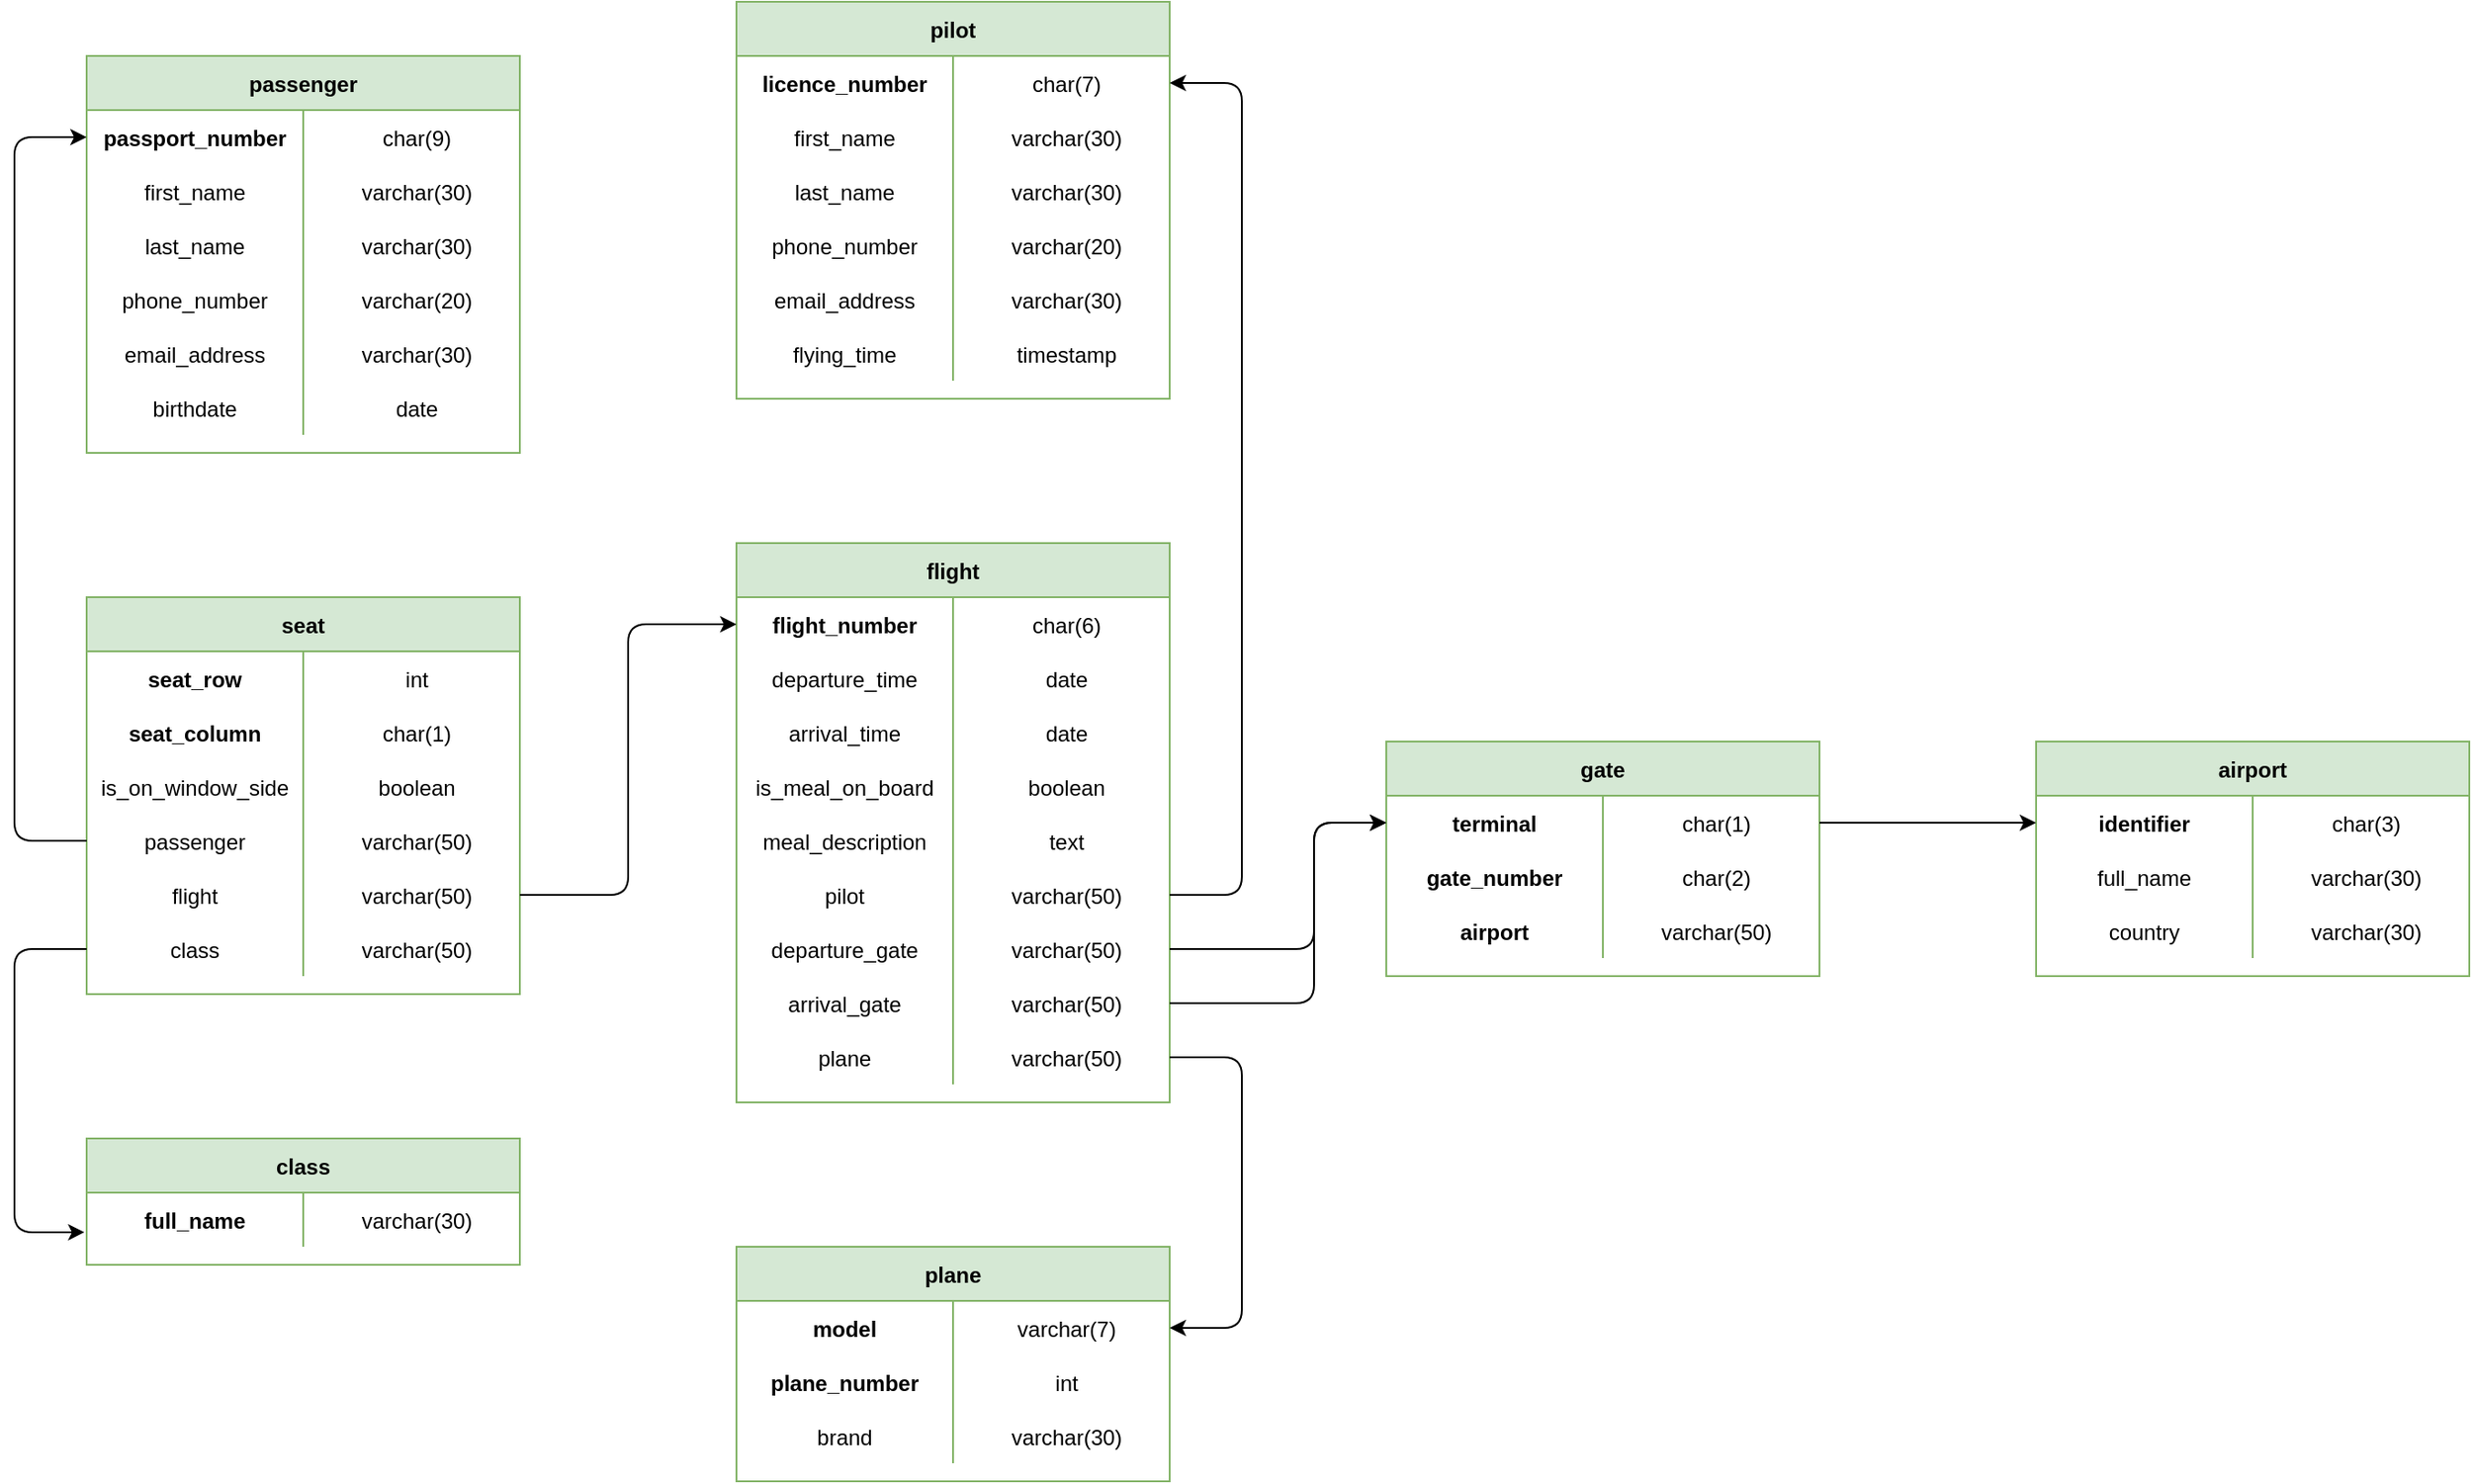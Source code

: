 <mxfile version="14.5.1" type="device"><diagram id="QAXBYkKedj2lpTIy9kNh" name="Page-1"><mxGraphModel dx="1826" dy="1305" grid="1" gridSize="10" guides="1" tooltips="1" connect="1" arrows="1" fold="1" page="0" pageScale="1" pageWidth="827" pageHeight="1169" math="0" shadow="0"><root><mxCell id="0"/><mxCell id="1" parent="0"/><mxCell id="Ek4FXAFWOjy2_xV1igV_-2" value="flight" style="shape=table;startSize=30;container=1;collapsible=1;childLayout=tableLayout;fixedRows=1;rowLines=0;fontStyle=1;align=center;resizeLast=1;fillColor=#d5e8d4;strokeColor=#82b366;" parent="1" vertex="1"><mxGeometry x="200" y="130" width="240" height="310" as="geometry"/></mxCell><mxCell id="Ek4FXAFWOjy2_xV1igV_-3" value="" style="shape=partialRectangle;collapsible=0;dropTarget=0;pointerEvents=0;fillColor=none;top=0;left=0;bottom=0;right=0;points=[[0,0.5],[1,0.5]];portConstraint=eastwest;align=center;" parent="Ek4FXAFWOjy2_xV1igV_-2" vertex="1"><mxGeometry y="30" width="240" height="30" as="geometry"/></mxCell><mxCell id="Ek4FXAFWOjy2_xV1igV_-4" value="flight_number" style="shape=partialRectangle;connectable=0;fillColor=none;top=0;left=0;bottom=0;right=0;fontStyle=1;overflow=hidden;align=center;" parent="Ek4FXAFWOjy2_xV1igV_-3" vertex="1"><mxGeometry width="120" height="30" as="geometry"/></mxCell><mxCell id="Ek4FXAFWOjy2_xV1igV_-5" value="char(6)" style="shape=partialRectangle;connectable=0;fillColor=none;top=0;left=0;bottom=0;right=0;align=center;spacingLeft=6;fontStyle=0;overflow=hidden;" parent="Ek4FXAFWOjy2_xV1igV_-3" vertex="1"><mxGeometry x="120" width="120" height="30" as="geometry"/></mxCell><mxCell id="Ek4FXAFWOjy2_xV1igV_-31" value="" style="shape=partialRectangle;collapsible=0;dropTarget=0;pointerEvents=0;fillColor=none;top=0;left=0;bottom=0;right=0;points=[[0,0.5],[1,0.5]];portConstraint=eastwest;align=center;" parent="Ek4FXAFWOjy2_xV1igV_-2" vertex="1"><mxGeometry y="60" width="240" height="30" as="geometry"/></mxCell><mxCell id="Ek4FXAFWOjy2_xV1igV_-32" value="departure_time" style="shape=partialRectangle;connectable=0;fillColor=none;top=0;left=0;bottom=0;right=0;fontStyle=0;overflow=hidden;align=center;" parent="Ek4FXAFWOjy2_xV1igV_-31" vertex="1"><mxGeometry width="120" height="30" as="geometry"/></mxCell><mxCell id="Ek4FXAFWOjy2_xV1igV_-33" value="date" style="shape=partialRectangle;connectable=0;fillColor=none;top=0;left=0;bottom=0;right=0;align=center;spacingLeft=6;fontStyle=0;overflow=hidden;" parent="Ek4FXAFWOjy2_xV1igV_-31" vertex="1"><mxGeometry x="120" width="120" height="30" as="geometry"/></mxCell><mxCell id="Ek4FXAFWOjy2_xV1igV_-28" value="" style="shape=partialRectangle;collapsible=0;dropTarget=0;pointerEvents=0;fillColor=none;top=0;left=0;bottom=0;right=0;points=[[0,0.5],[1,0.5]];portConstraint=eastwest;align=center;" parent="Ek4FXAFWOjy2_xV1igV_-2" vertex="1"><mxGeometry y="90" width="240" height="30" as="geometry"/></mxCell><mxCell id="Ek4FXAFWOjy2_xV1igV_-29" value="arrival_time" style="shape=partialRectangle;connectable=0;fillColor=none;top=0;left=0;bottom=0;right=0;fontStyle=0;overflow=hidden;align=center;" parent="Ek4FXAFWOjy2_xV1igV_-28" vertex="1"><mxGeometry width="120" height="30" as="geometry"/></mxCell><mxCell id="Ek4FXAFWOjy2_xV1igV_-30" value="date" style="shape=partialRectangle;connectable=0;fillColor=none;top=0;left=0;bottom=0;right=0;align=center;spacingLeft=6;fontStyle=0;overflow=hidden;" parent="Ek4FXAFWOjy2_xV1igV_-28" vertex="1"><mxGeometry x="120" width="120" height="30" as="geometry"/></mxCell><mxCell id="Ek4FXAFWOjy2_xV1igV_-34" value="" style="shape=partialRectangle;collapsible=0;dropTarget=0;pointerEvents=0;fillColor=none;top=0;left=0;bottom=0;right=0;points=[[0,0.5],[1,0.5]];portConstraint=eastwest;align=center;" parent="Ek4FXAFWOjy2_xV1igV_-2" vertex="1"><mxGeometry y="120" width="240" height="30" as="geometry"/></mxCell><mxCell id="Ek4FXAFWOjy2_xV1igV_-35" value="is_meal_on_board" style="shape=partialRectangle;connectable=0;fillColor=none;top=0;left=0;bottom=0;right=0;fontStyle=0;overflow=hidden;align=center;" parent="Ek4FXAFWOjy2_xV1igV_-34" vertex="1"><mxGeometry width="120" height="30" as="geometry"/></mxCell><mxCell id="Ek4FXAFWOjy2_xV1igV_-36" value="boolean" style="shape=partialRectangle;connectable=0;fillColor=none;top=0;left=0;bottom=0;right=0;align=center;spacingLeft=6;fontStyle=0;overflow=hidden;" parent="Ek4FXAFWOjy2_xV1igV_-34" vertex="1"><mxGeometry x="120" width="120" height="30" as="geometry"/></mxCell><mxCell id="Ek4FXAFWOjy2_xV1igV_-37" value="" style="shape=partialRectangle;collapsible=0;dropTarget=0;pointerEvents=0;fillColor=none;top=0;left=0;bottom=0;right=0;points=[[0,0.5],[1,0.5]];portConstraint=eastwest;align=center;" parent="Ek4FXAFWOjy2_xV1igV_-2" vertex="1"><mxGeometry y="150" width="240" height="30" as="geometry"/></mxCell><mxCell id="Ek4FXAFWOjy2_xV1igV_-38" value="meal_description" style="shape=partialRectangle;connectable=0;fillColor=none;top=0;left=0;bottom=0;right=0;fontStyle=0;overflow=hidden;align=center;" parent="Ek4FXAFWOjy2_xV1igV_-37" vertex="1"><mxGeometry width="120" height="30" as="geometry"/></mxCell><mxCell id="Ek4FXAFWOjy2_xV1igV_-39" value="text" style="shape=partialRectangle;connectable=0;fillColor=none;top=0;left=0;bottom=0;right=0;align=center;spacingLeft=6;fontStyle=0;overflow=hidden;" parent="Ek4FXAFWOjy2_xV1igV_-37" vertex="1"><mxGeometry x="120" width="120" height="30" as="geometry"/></mxCell><mxCell id="cqCTCalPRMgBTxHticZA-10" style="shape=partialRectangle;collapsible=0;dropTarget=0;pointerEvents=0;fillColor=none;top=0;left=0;bottom=0;right=0;points=[[0,0.5],[1,0.5]];portConstraint=eastwest;align=center;" parent="Ek4FXAFWOjy2_xV1igV_-2" vertex="1"><mxGeometry y="180" width="240" height="30" as="geometry"/></mxCell><mxCell id="cqCTCalPRMgBTxHticZA-11" value="pilot" style="shape=partialRectangle;connectable=0;fillColor=none;top=0;left=0;bottom=0;right=0;fontStyle=0;overflow=hidden;align=center;" parent="cqCTCalPRMgBTxHticZA-10" vertex="1"><mxGeometry width="120" height="30" as="geometry"/></mxCell><mxCell id="cqCTCalPRMgBTxHticZA-12" value="varchar(50)" style="shape=partialRectangle;connectable=0;fillColor=none;top=0;left=0;bottom=0;right=0;align=center;spacingLeft=6;fontStyle=0;overflow=hidden;" parent="cqCTCalPRMgBTxHticZA-10" vertex="1"><mxGeometry x="120" width="120" height="30" as="geometry"/></mxCell><mxCell id="cqCTCalPRMgBTxHticZA-18" style="shape=partialRectangle;collapsible=0;dropTarget=0;pointerEvents=0;fillColor=none;top=0;left=0;bottom=0;right=0;points=[[0,0.5],[1,0.5]];portConstraint=eastwest;align=center;" parent="Ek4FXAFWOjy2_xV1igV_-2" vertex="1"><mxGeometry y="210" width="240" height="30" as="geometry"/></mxCell><mxCell id="cqCTCalPRMgBTxHticZA-19" value="departure_gate" style="shape=partialRectangle;connectable=0;fillColor=none;top=0;left=0;bottom=0;right=0;fontStyle=0;overflow=hidden;align=center;" parent="cqCTCalPRMgBTxHticZA-18" vertex="1"><mxGeometry width="120" height="30" as="geometry"/></mxCell><mxCell id="cqCTCalPRMgBTxHticZA-20" value="varchar(50)" style="shape=partialRectangle;connectable=0;fillColor=none;top=0;left=0;bottom=0;right=0;align=center;spacingLeft=6;fontStyle=0;overflow=hidden;" parent="cqCTCalPRMgBTxHticZA-18" vertex="1"><mxGeometry x="120" width="120" height="30" as="geometry"/></mxCell><mxCell id="cqCTCalPRMgBTxHticZA-21" style="shape=partialRectangle;collapsible=0;dropTarget=0;pointerEvents=0;fillColor=none;top=0;left=0;bottom=0;right=0;points=[[0,0.5],[1,0.5]];portConstraint=eastwest;align=center;" parent="Ek4FXAFWOjy2_xV1igV_-2" vertex="1"><mxGeometry y="240" width="240" height="30" as="geometry"/></mxCell><mxCell id="cqCTCalPRMgBTxHticZA-22" value="arrival_gate" style="shape=partialRectangle;connectable=0;fillColor=none;top=0;left=0;bottom=0;right=0;fontStyle=0;overflow=hidden;align=center;" parent="cqCTCalPRMgBTxHticZA-21" vertex="1"><mxGeometry width="120" height="30" as="geometry"/></mxCell><mxCell id="cqCTCalPRMgBTxHticZA-23" value="varchar(50)" style="shape=partialRectangle;connectable=0;fillColor=none;top=0;left=0;bottom=0;right=0;align=center;spacingLeft=6;fontStyle=0;overflow=hidden;" parent="cqCTCalPRMgBTxHticZA-21" vertex="1"><mxGeometry x="120" width="120" height="30" as="geometry"/></mxCell><mxCell id="cqCTCalPRMgBTxHticZA-13" style="shape=partialRectangle;collapsible=0;dropTarget=0;pointerEvents=0;fillColor=none;top=0;left=0;bottom=0;right=0;points=[[0,0.5],[1,0.5]];portConstraint=eastwest;align=center;" parent="Ek4FXAFWOjy2_xV1igV_-2" vertex="1"><mxGeometry y="270" width="240" height="30" as="geometry"/></mxCell><mxCell id="cqCTCalPRMgBTxHticZA-14" value="plane" style="shape=partialRectangle;connectable=0;fillColor=none;top=0;left=0;bottom=0;right=0;fontStyle=0;overflow=hidden;align=center;" parent="cqCTCalPRMgBTxHticZA-13" vertex="1"><mxGeometry width="120" height="30" as="geometry"/></mxCell><mxCell id="cqCTCalPRMgBTxHticZA-15" value="varchar(50)" style="shape=partialRectangle;connectable=0;fillColor=none;top=0;left=0;bottom=0;right=0;align=center;spacingLeft=6;fontStyle=0;overflow=hidden;" parent="cqCTCalPRMgBTxHticZA-13" vertex="1"><mxGeometry x="120" width="120" height="30" as="geometry"/></mxCell><mxCell id="Ek4FXAFWOjy2_xV1igV_-43" value="airport" style="shape=table;startSize=30;container=1;collapsible=1;childLayout=tableLayout;fixedRows=1;rowLines=0;fontStyle=1;align=center;resizeLast=1;fillColor=#d5e8d4;strokeColor=#82b366;" parent="1" vertex="1"><mxGeometry x="920" y="240" width="240" height="130" as="geometry"/></mxCell><mxCell id="Ek4FXAFWOjy2_xV1igV_-44" value="" style="shape=partialRectangle;collapsible=0;dropTarget=0;pointerEvents=0;fillColor=none;top=0;left=0;bottom=0;right=0;points=[[0,0.5],[1,0.5]];portConstraint=eastwest;align=center;" parent="Ek4FXAFWOjy2_xV1igV_-43" vertex="1"><mxGeometry y="30" width="240" height="30" as="geometry"/></mxCell><mxCell id="Ek4FXAFWOjy2_xV1igV_-45" value="identifier" style="shape=partialRectangle;connectable=0;fillColor=none;top=0;left=0;bottom=0;right=0;fontStyle=1;overflow=hidden;align=center;" parent="Ek4FXAFWOjy2_xV1igV_-44" vertex="1"><mxGeometry width="120" height="30" as="geometry"/></mxCell><mxCell id="Ek4FXAFWOjy2_xV1igV_-46" value="char(3)" style="shape=partialRectangle;connectable=0;fillColor=none;top=0;left=0;bottom=0;right=0;align=center;spacingLeft=6;fontStyle=0;overflow=hidden;" parent="Ek4FXAFWOjy2_xV1igV_-44" vertex="1"><mxGeometry x="120" width="120" height="30" as="geometry"/></mxCell><mxCell id="Ek4FXAFWOjy2_xV1igV_-47" value="" style="shape=partialRectangle;collapsible=0;dropTarget=0;pointerEvents=0;fillColor=none;top=0;left=0;bottom=0;right=0;points=[[0,0.5],[1,0.5]];portConstraint=eastwest;align=center;" parent="Ek4FXAFWOjy2_xV1igV_-43" vertex="1"><mxGeometry y="60" width="240" height="30" as="geometry"/></mxCell><mxCell id="Ek4FXAFWOjy2_xV1igV_-48" value="full_name" style="shape=partialRectangle;connectable=0;fillColor=none;top=0;left=0;bottom=0;right=0;fontStyle=0;overflow=hidden;align=center;" parent="Ek4FXAFWOjy2_xV1igV_-47" vertex="1"><mxGeometry width="120" height="30" as="geometry"/></mxCell><mxCell id="Ek4FXAFWOjy2_xV1igV_-49" value="varchar(30)" style="shape=partialRectangle;connectable=0;fillColor=none;top=0;left=0;bottom=0;right=0;align=center;spacingLeft=6;fontStyle=0;overflow=hidden;" parent="Ek4FXAFWOjy2_xV1igV_-47" vertex="1"><mxGeometry x="120" width="120" height="30" as="geometry"/></mxCell><mxCell id="Ek4FXAFWOjy2_xV1igV_-50" value="" style="shape=partialRectangle;collapsible=0;dropTarget=0;pointerEvents=0;fillColor=none;top=0;left=0;bottom=0;right=0;points=[[0,0.5],[1,0.5]];portConstraint=eastwest;align=center;" parent="Ek4FXAFWOjy2_xV1igV_-43" vertex="1"><mxGeometry y="90" width="240" height="30" as="geometry"/></mxCell><mxCell id="Ek4FXAFWOjy2_xV1igV_-51" value="country" style="shape=partialRectangle;connectable=0;fillColor=none;top=0;left=0;bottom=0;right=0;fontStyle=0;overflow=hidden;align=center;" parent="Ek4FXAFWOjy2_xV1igV_-50" vertex="1"><mxGeometry width="120" height="30" as="geometry"/></mxCell><mxCell id="Ek4FXAFWOjy2_xV1igV_-52" value="varchar(30)" style="shape=partialRectangle;connectable=0;fillColor=none;top=0;left=0;bottom=0;right=0;align=center;spacingLeft=6;fontStyle=0;overflow=hidden;" parent="Ek4FXAFWOjy2_xV1igV_-50" vertex="1"><mxGeometry x="120" width="120" height="30" as="geometry"/></mxCell><mxCell id="Ek4FXAFWOjy2_xV1igV_-73" value="plane" style="shape=table;startSize=30;container=1;collapsible=1;childLayout=tableLayout;fixedRows=1;rowLines=0;fontStyle=1;align=center;resizeLast=1;fillColor=#d5e8d4;strokeColor=#82b366;" parent="1" vertex="1"><mxGeometry x="200" y="520" width="240" height="130" as="geometry"/></mxCell><mxCell id="Ek4FXAFWOjy2_xV1igV_-77" value="" style="shape=partialRectangle;collapsible=0;dropTarget=0;pointerEvents=0;fillColor=none;top=0;left=0;bottom=0;right=0;points=[[0,0.5],[1,0.5]];portConstraint=eastwest;align=center;" parent="Ek4FXAFWOjy2_xV1igV_-73" vertex="1"><mxGeometry y="30" width="240" height="30" as="geometry"/></mxCell><mxCell id="Ek4FXAFWOjy2_xV1igV_-78" value="model" style="shape=partialRectangle;connectable=0;fillColor=none;top=0;left=0;bottom=0;right=0;fontStyle=1;overflow=hidden;align=center;" parent="Ek4FXAFWOjy2_xV1igV_-77" vertex="1"><mxGeometry width="120" height="30" as="geometry"/></mxCell><mxCell id="Ek4FXAFWOjy2_xV1igV_-79" value="varchar(7)" style="shape=partialRectangle;connectable=0;fillColor=none;top=0;left=0;bottom=0;right=0;align=center;spacingLeft=6;fontStyle=0;overflow=hidden;" parent="Ek4FXAFWOjy2_xV1igV_-77" vertex="1"><mxGeometry x="120" width="120" height="30" as="geometry"/></mxCell><mxCell id="Ek4FXAFWOjy2_xV1igV_-74" value="" style="shape=partialRectangle;collapsible=0;dropTarget=0;pointerEvents=0;fillColor=none;top=0;left=0;bottom=0;right=0;points=[[0,0.5],[1,0.5]];portConstraint=eastwest;align=center;" parent="Ek4FXAFWOjy2_xV1igV_-73" vertex="1"><mxGeometry y="60" width="240" height="30" as="geometry"/></mxCell><mxCell id="Ek4FXAFWOjy2_xV1igV_-75" value="plane_number" style="shape=partialRectangle;connectable=0;fillColor=none;top=0;left=0;bottom=0;right=0;fontStyle=1;overflow=hidden;align=center;" parent="Ek4FXAFWOjy2_xV1igV_-74" vertex="1"><mxGeometry width="120" height="30" as="geometry"/></mxCell><mxCell id="Ek4FXAFWOjy2_xV1igV_-76" value="int" style="shape=partialRectangle;connectable=0;fillColor=none;top=0;left=0;bottom=0;right=0;align=center;spacingLeft=6;fontStyle=0;overflow=hidden;" parent="Ek4FXAFWOjy2_xV1igV_-74" vertex="1"><mxGeometry x="120" width="120" height="30" as="geometry"/></mxCell><mxCell id="LpMZQIv9ipjaXDBeA5yv-84" value="" style="shape=partialRectangle;collapsible=0;dropTarget=0;pointerEvents=0;fillColor=none;top=0;left=0;bottom=0;right=0;points=[[0,0.5],[1,0.5]];portConstraint=eastwest;align=center;" parent="Ek4FXAFWOjy2_xV1igV_-73" vertex="1"><mxGeometry y="90" width="240" height="30" as="geometry"/></mxCell><mxCell id="LpMZQIv9ipjaXDBeA5yv-85" value="brand" style="shape=partialRectangle;connectable=0;fillColor=none;top=0;left=0;bottom=0;right=0;fontStyle=0;overflow=hidden;align=center;" parent="LpMZQIv9ipjaXDBeA5yv-84" vertex="1"><mxGeometry width="120" height="30" as="geometry"/></mxCell><mxCell id="LpMZQIv9ipjaXDBeA5yv-86" value="varchar(30)" style="shape=partialRectangle;connectable=0;fillColor=none;top=0;left=0;bottom=0;right=0;align=center;spacingLeft=6;fontStyle=0;overflow=hidden;" parent="LpMZQIv9ipjaXDBeA5yv-84" vertex="1"><mxGeometry x="120" width="120" height="30" as="geometry"/></mxCell><mxCell id="Ek4FXAFWOjy2_xV1igV_-86" value="pilot" style="shape=table;startSize=30;container=1;collapsible=1;childLayout=tableLayout;fixedRows=1;rowLines=0;fontStyle=1;align=center;resizeLast=1;fillColor=#d5e8d4;strokeColor=#82b366;" parent="1" vertex="1"><mxGeometry x="200" y="-170" width="240" height="220" as="geometry"/></mxCell><mxCell id="Ek4FXAFWOjy2_xV1igV_-87" value="" style="shape=partialRectangle;collapsible=0;dropTarget=0;pointerEvents=0;fillColor=none;top=0;left=0;bottom=0;right=0;points=[[0,0.5],[1,0.5]];portConstraint=eastwest;align=center;" parent="Ek4FXAFWOjy2_xV1igV_-86" vertex="1"><mxGeometry y="30" width="240" height="30" as="geometry"/></mxCell><mxCell id="Ek4FXAFWOjy2_xV1igV_-88" value="licence_number" style="shape=partialRectangle;connectable=0;fillColor=none;top=0;left=0;bottom=0;right=0;fontStyle=1;overflow=hidden;align=center;" parent="Ek4FXAFWOjy2_xV1igV_-87" vertex="1"><mxGeometry width="120" height="30" as="geometry"/></mxCell><mxCell id="Ek4FXAFWOjy2_xV1igV_-89" value="char(7)" style="shape=partialRectangle;connectable=0;fillColor=none;top=0;left=0;bottom=0;right=0;align=center;spacingLeft=6;fontStyle=0;overflow=hidden;" parent="Ek4FXAFWOjy2_xV1igV_-87" vertex="1"><mxGeometry x="120" width="120" height="30" as="geometry"/></mxCell><mxCell id="Ek4FXAFWOjy2_xV1igV_-90" value="" style="shape=partialRectangle;collapsible=0;dropTarget=0;pointerEvents=0;fillColor=none;top=0;left=0;bottom=0;right=0;points=[[0,0.5],[1,0.5]];portConstraint=eastwest;align=center;" parent="Ek4FXAFWOjy2_xV1igV_-86" vertex="1"><mxGeometry y="60" width="240" height="30" as="geometry"/></mxCell><mxCell id="Ek4FXAFWOjy2_xV1igV_-91" value="first_name" style="shape=partialRectangle;connectable=0;fillColor=none;top=0;left=0;bottom=0;right=0;fontStyle=0;overflow=hidden;align=center;" parent="Ek4FXAFWOjy2_xV1igV_-90" vertex="1"><mxGeometry width="120" height="30" as="geometry"/></mxCell><mxCell id="Ek4FXAFWOjy2_xV1igV_-92" value="varchar(30)" style="shape=partialRectangle;connectable=0;fillColor=none;top=0;left=0;bottom=0;right=0;align=center;spacingLeft=6;fontStyle=0;overflow=hidden;" parent="Ek4FXAFWOjy2_xV1igV_-90" vertex="1"><mxGeometry x="120" width="120" height="30" as="geometry"/></mxCell><mxCell id="A35u8I7YrUkMCs1-uWfw-4" value="" style="shape=partialRectangle;collapsible=0;dropTarget=0;pointerEvents=0;fillColor=none;top=0;left=0;bottom=0;right=0;points=[[0,0.5],[1,0.5]];portConstraint=eastwest;align=center;" vertex="1" parent="Ek4FXAFWOjy2_xV1igV_-86"><mxGeometry y="90" width="240" height="30" as="geometry"/></mxCell><mxCell id="A35u8I7YrUkMCs1-uWfw-5" value="last_name" style="shape=partialRectangle;connectable=0;fillColor=none;top=0;left=0;bottom=0;right=0;fontStyle=0;overflow=hidden;align=center;" vertex="1" parent="A35u8I7YrUkMCs1-uWfw-4"><mxGeometry width="120" height="30" as="geometry"/></mxCell><mxCell id="A35u8I7YrUkMCs1-uWfw-6" value="varchar(30)" style="shape=partialRectangle;connectable=0;fillColor=none;top=0;left=0;bottom=0;right=0;align=center;spacingLeft=6;fontStyle=0;overflow=hidden;" vertex="1" parent="A35u8I7YrUkMCs1-uWfw-4"><mxGeometry x="120" width="120" height="30" as="geometry"/></mxCell><mxCell id="A35u8I7YrUkMCs1-uWfw-7" value="" style="shape=partialRectangle;collapsible=0;dropTarget=0;pointerEvents=0;fillColor=none;top=0;left=0;bottom=0;right=0;points=[[0,0.5],[1,0.5]];portConstraint=eastwest;align=center;" vertex="1" parent="Ek4FXAFWOjy2_xV1igV_-86"><mxGeometry y="120" width="240" height="30" as="geometry"/></mxCell><mxCell id="A35u8I7YrUkMCs1-uWfw-8" value="phone_number" style="shape=partialRectangle;connectable=0;fillColor=none;top=0;left=0;bottom=0;right=0;fontStyle=0;overflow=hidden;align=center;" vertex="1" parent="A35u8I7YrUkMCs1-uWfw-7"><mxGeometry width="120" height="30" as="geometry"/></mxCell><mxCell id="A35u8I7YrUkMCs1-uWfw-9" value="varchar(20)" style="shape=partialRectangle;connectable=0;fillColor=none;top=0;left=0;bottom=0;right=0;align=center;spacingLeft=6;fontStyle=0;overflow=hidden;" vertex="1" parent="A35u8I7YrUkMCs1-uWfw-7"><mxGeometry x="120" width="120" height="30" as="geometry"/></mxCell><mxCell id="A35u8I7YrUkMCs1-uWfw-10" value="" style="shape=partialRectangle;collapsible=0;dropTarget=0;pointerEvents=0;fillColor=none;top=0;left=0;bottom=0;right=0;points=[[0,0.5],[1,0.5]];portConstraint=eastwest;align=center;" vertex="1" parent="Ek4FXAFWOjy2_xV1igV_-86"><mxGeometry y="150" width="240" height="30" as="geometry"/></mxCell><mxCell id="A35u8I7YrUkMCs1-uWfw-11" value="email_address" style="shape=partialRectangle;connectable=0;fillColor=none;top=0;left=0;bottom=0;right=0;fontStyle=0;overflow=hidden;align=center;" vertex="1" parent="A35u8I7YrUkMCs1-uWfw-10"><mxGeometry width="120" height="30" as="geometry"/></mxCell><mxCell id="A35u8I7YrUkMCs1-uWfw-12" value="varchar(30)" style="shape=partialRectangle;connectable=0;fillColor=none;top=0;left=0;bottom=0;right=0;align=center;spacingLeft=6;fontStyle=0;overflow=hidden;" vertex="1" parent="A35u8I7YrUkMCs1-uWfw-10"><mxGeometry x="120" width="120" height="30" as="geometry"/></mxCell><mxCell id="Ek4FXAFWOjy2_xV1igV_-93" value="" style="shape=partialRectangle;collapsible=0;dropTarget=0;pointerEvents=0;fillColor=none;top=0;left=0;bottom=0;right=0;points=[[0,0.5],[1,0.5]];portConstraint=eastwest;align=center;" parent="Ek4FXAFWOjy2_xV1igV_-86" vertex="1"><mxGeometry y="180" width="240" height="30" as="geometry"/></mxCell><mxCell id="Ek4FXAFWOjy2_xV1igV_-94" value="flying_time" style="shape=partialRectangle;connectable=0;fillColor=none;top=0;left=0;bottom=0;right=0;fontStyle=0;overflow=hidden;align=center;" parent="Ek4FXAFWOjy2_xV1igV_-93" vertex="1"><mxGeometry width="120" height="30" as="geometry"/></mxCell><mxCell id="Ek4FXAFWOjy2_xV1igV_-95" value="timestamp" style="shape=partialRectangle;connectable=0;fillColor=none;top=0;left=0;bottom=0;right=0;align=center;spacingLeft=6;fontStyle=0;overflow=hidden;" parent="Ek4FXAFWOjy2_xV1igV_-93" vertex="1"><mxGeometry x="120" width="120" height="30" as="geometry"/></mxCell><mxCell id="Ek4FXAFWOjy2_xV1igV_-99" value="seat" style="shape=table;startSize=30;container=1;collapsible=1;childLayout=tableLayout;fixedRows=1;rowLines=0;fontStyle=1;align=center;resizeLast=1;fillColor=#d5e8d4;strokeColor=#82b366;" parent="1" vertex="1"><mxGeometry x="-160" y="160" width="240" height="220" as="geometry"/></mxCell><mxCell id="Ek4FXAFWOjy2_xV1igV_-100" value="" style="shape=partialRectangle;collapsible=0;dropTarget=0;pointerEvents=0;fillColor=none;top=0;left=0;bottom=0;right=0;points=[[0,0.5],[1,0.5]];portConstraint=eastwest;align=center;" parent="Ek4FXAFWOjy2_xV1igV_-99" vertex="1"><mxGeometry y="30" width="240" height="30" as="geometry"/></mxCell><mxCell id="Ek4FXAFWOjy2_xV1igV_-101" value="seat_row" style="shape=partialRectangle;connectable=0;fillColor=none;top=0;left=0;bottom=0;right=0;fontStyle=1;overflow=hidden;align=center;" parent="Ek4FXAFWOjy2_xV1igV_-100" vertex="1"><mxGeometry width="120" height="30" as="geometry"/></mxCell><mxCell id="Ek4FXAFWOjy2_xV1igV_-102" value="int" style="shape=partialRectangle;connectable=0;fillColor=none;top=0;left=0;bottom=0;right=0;align=center;spacingLeft=6;fontStyle=0;overflow=hidden;" parent="Ek4FXAFWOjy2_xV1igV_-100" vertex="1"><mxGeometry x="120" width="120" height="30" as="geometry"/></mxCell><mxCell id="LpMZQIv9ipjaXDBeA5yv-1" value="" style="shape=partialRectangle;collapsible=0;dropTarget=0;pointerEvents=0;fillColor=none;top=0;left=0;bottom=0;right=0;points=[[0,0.5],[1,0.5]];portConstraint=eastwest;align=center;" parent="Ek4FXAFWOjy2_xV1igV_-99" vertex="1"><mxGeometry y="60" width="240" height="30" as="geometry"/></mxCell><mxCell id="LpMZQIv9ipjaXDBeA5yv-2" value="seat_column" style="shape=partialRectangle;connectable=0;fillColor=none;top=0;left=0;bottom=0;right=0;fontStyle=1;overflow=hidden;align=center;" parent="LpMZQIv9ipjaXDBeA5yv-1" vertex="1"><mxGeometry width="120" height="30" as="geometry"/></mxCell><mxCell id="LpMZQIv9ipjaXDBeA5yv-3" value="char(1)" style="shape=partialRectangle;connectable=0;fillColor=none;top=0;left=0;bottom=0;right=0;align=center;spacingLeft=6;fontStyle=0;overflow=hidden;" parent="LpMZQIv9ipjaXDBeA5yv-1" vertex="1"><mxGeometry x="120" width="120" height="30" as="geometry"/></mxCell><mxCell id="Ek4FXAFWOjy2_xV1igV_-106" value="" style="shape=partialRectangle;collapsible=0;dropTarget=0;pointerEvents=0;fillColor=none;top=0;left=0;bottom=0;right=0;points=[[0,0.5],[1,0.5]];portConstraint=eastwest;align=center;" parent="Ek4FXAFWOjy2_xV1igV_-99" vertex="1"><mxGeometry y="90" width="240" height="30" as="geometry"/></mxCell><mxCell id="Ek4FXAFWOjy2_xV1igV_-107" value="is_on_window_side" style="shape=partialRectangle;connectable=0;fillColor=none;top=0;left=0;bottom=0;right=0;fontStyle=0;overflow=hidden;align=center;" parent="Ek4FXAFWOjy2_xV1igV_-106" vertex="1"><mxGeometry width="120" height="30" as="geometry"/></mxCell><mxCell id="Ek4FXAFWOjy2_xV1igV_-108" value="boolean" style="shape=partialRectangle;connectable=0;fillColor=none;top=0;left=0;bottom=0;right=0;align=center;spacingLeft=6;fontStyle=0;overflow=hidden;" parent="Ek4FXAFWOjy2_xV1igV_-106" vertex="1"><mxGeometry x="120" width="120" height="30" as="geometry"/></mxCell><mxCell id="cqCTCalPRMgBTxHticZA-4" style="shape=partialRectangle;collapsible=0;dropTarget=0;pointerEvents=0;fillColor=none;top=0;left=0;bottom=0;right=0;points=[[0,0.5],[1,0.5]];portConstraint=eastwest;align=center;" parent="Ek4FXAFWOjy2_xV1igV_-99" vertex="1"><mxGeometry y="120" width="240" height="30" as="geometry"/></mxCell><mxCell id="cqCTCalPRMgBTxHticZA-5" value="passenger" style="shape=partialRectangle;connectable=0;fillColor=none;top=0;left=0;bottom=0;right=0;fontStyle=0;overflow=hidden;align=center;" parent="cqCTCalPRMgBTxHticZA-4" vertex="1"><mxGeometry width="120" height="30" as="geometry"/></mxCell><mxCell id="cqCTCalPRMgBTxHticZA-6" value="varchar(50)" style="shape=partialRectangle;connectable=0;fillColor=none;top=0;left=0;bottom=0;right=0;align=center;spacingLeft=6;fontStyle=0;overflow=hidden;" parent="cqCTCalPRMgBTxHticZA-4" vertex="1"><mxGeometry x="120" width="120" height="30" as="geometry"/></mxCell><mxCell id="cqCTCalPRMgBTxHticZA-7" style="shape=partialRectangle;collapsible=0;dropTarget=0;pointerEvents=0;fillColor=none;top=0;left=0;bottom=0;right=0;points=[[0,0.5],[1,0.5]];portConstraint=eastwest;align=center;" parent="Ek4FXAFWOjy2_xV1igV_-99" vertex="1"><mxGeometry y="150" width="240" height="30" as="geometry"/></mxCell><mxCell id="cqCTCalPRMgBTxHticZA-8" value="flight" style="shape=partialRectangle;connectable=0;fillColor=none;top=0;left=0;bottom=0;right=0;fontStyle=0;overflow=hidden;align=center;" parent="cqCTCalPRMgBTxHticZA-7" vertex="1"><mxGeometry width="120" height="30" as="geometry"/></mxCell><mxCell id="cqCTCalPRMgBTxHticZA-9" value="varchar(50)" style="shape=partialRectangle;connectable=0;fillColor=none;top=0;left=0;bottom=0;right=0;align=center;spacingLeft=6;fontStyle=0;overflow=hidden;" parent="cqCTCalPRMgBTxHticZA-7" vertex="1"><mxGeometry x="120" width="120" height="30" as="geometry"/></mxCell><mxCell id="Ek4FXAFWOjy2_xV1igV_-103" value="" style="shape=partialRectangle;collapsible=0;dropTarget=0;pointerEvents=0;fillColor=none;top=0;left=0;bottom=0;right=0;points=[[0,0.5],[1,0.5]];portConstraint=eastwest;align=center;" parent="Ek4FXAFWOjy2_xV1igV_-99" vertex="1"><mxGeometry y="180" width="240" height="30" as="geometry"/></mxCell><mxCell id="Ek4FXAFWOjy2_xV1igV_-104" value="class" style="shape=partialRectangle;connectable=0;fillColor=none;top=0;left=0;bottom=0;right=0;fontStyle=0;overflow=hidden;align=center;" parent="Ek4FXAFWOjy2_xV1igV_-103" vertex="1"><mxGeometry width="120" height="30" as="geometry"/></mxCell><mxCell id="Ek4FXAFWOjy2_xV1igV_-105" value="varchar(50)" style="shape=partialRectangle;connectable=0;fillColor=none;top=0;left=0;bottom=0;right=0;align=center;spacingLeft=6;fontStyle=0;overflow=hidden;" parent="Ek4FXAFWOjy2_xV1igV_-103" vertex="1"><mxGeometry x="120" width="120" height="30" as="geometry"/></mxCell><mxCell id="Ek4FXAFWOjy2_xV1igV_-124" value="passenger" style="shape=table;startSize=30;container=1;collapsible=1;childLayout=tableLayout;fixedRows=1;rowLines=0;fontStyle=1;align=center;resizeLast=1;fillColor=#d5e8d4;strokeColor=#82b366;" parent="1" vertex="1"><mxGeometry x="-160" y="-140" width="240" height="220" as="geometry"/></mxCell><mxCell id="Ek4FXAFWOjy2_xV1igV_-125" value="" style="shape=partialRectangle;collapsible=0;dropTarget=0;pointerEvents=0;fillColor=none;top=0;left=0;bottom=0;right=0;points=[[0,0.5],[1,0.5]];portConstraint=eastwest;align=center;" parent="Ek4FXAFWOjy2_xV1igV_-124" vertex="1"><mxGeometry y="30" width="240" height="30" as="geometry"/></mxCell><mxCell id="Ek4FXAFWOjy2_xV1igV_-126" value="passport_number" style="shape=partialRectangle;connectable=0;fillColor=none;top=0;left=0;bottom=0;right=0;fontStyle=1;overflow=hidden;align=center;" parent="Ek4FXAFWOjy2_xV1igV_-125" vertex="1"><mxGeometry width="120" height="30" as="geometry"/></mxCell><mxCell id="Ek4FXAFWOjy2_xV1igV_-127" value="char(9)" style="shape=partialRectangle;connectable=0;fillColor=none;top=0;left=0;bottom=0;right=0;align=center;spacingLeft=6;fontStyle=0;overflow=hidden;" parent="Ek4FXAFWOjy2_xV1igV_-125" vertex="1"><mxGeometry x="120" width="120" height="30" as="geometry"/></mxCell><mxCell id="Ek4FXAFWOjy2_xV1igV_-128" value="" style="shape=partialRectangle;collapsible=0;dropTarget=0;pointerEvents=0;fillColor=none;top=0;left=0;bottom=0;right=0;points=[[0,0.5],[1,0.5]];portConstraint=eastwest;align=center;" parent="Ek4FXAFWOjy2_xV1igV_-124" vertex="1"><mxGeometry y="60" width="240" height="30" as="geometry"/></mxCell><mxCell id="Ek4FXAFWOjy2_xV1igV_-129" value="first_name" style="shape=partialRectangle;connectable=0;fillColor=none;top=0;left=0;bottom=0;right=0;fontStyle=0;overflow=hidden;align=center;" parent="Ek4FXAFWOjy2_xV1igV_-128" vertex="1"><mxGeometry width="120" height="30" as="geometry"/></mxCell><mxCell id="Ek4FXAFWOjy2_xV1igV_-130" value="varchar(30)" style="shape=partialRectangle;connectable=0;fillColor=none;top=0;left=0;bottom=0;right=0;align=center;spacingLeft=6;fontStyle=0;overflow=hidden;" parent="Ek4FXAFWOjy2_xV1igV_-128" vertex="1"><mxGeometry x="120" width="120" height="30" as="geometry"/></mxCell><mxCell id="bk3YWnAbP7GuwqrMWdR9-1" value="" style="shape=partialRectangle;collapsible=0;dropTarget=0;pointerEvents=0;fillColor=none;top=0;left=0;bottom=0;right=0;points=[[0,0.5],[1,0.5]];portConstraint=eastwest;align=center;" parent="Ek4FXAFWOjy2_xV1igV_-124" vertex="1"><mxGeometry y="90" width="240" height="30" as="geometry"/></mxCell><mxCell id="bk3YWnAbP7GuwqrMWdR9-2" value="last_name" style="shape=partialRectangle;connectable=0;fillColor=none;top=0;left=0;bottom=0;right=0;fontStyle=0;overflow=hidden;align=center;" parent="bk3YWnAbP7GuwqrMWdR9-1" vertex="1"><mxGeometry width="120" height="30" as="geometry"/></mxCell><mxCell id="bk3YWnAbP7GuwqrMWdR9-3" value="varchar(30)" style="shape=partialRectangle;connectable=0;fillColor=none;top=0;left=0;bottom=0;right=0;align=center;spacingLeft=6;fontStyle=0;overflow=hidden;" parent="bk3YWnAbP7GuwqrMWdR9-1" vertex="1"><mxGeometry x="120" width="120" height="30" as="geometry"/></mxCell><mxCell id="Ek4FXAFWOjy2_xV1igV_-131" value="" style="shape=partialRectangle;collapsible=0;dropTarget=0;pointerEvents=0;fillColor=none;top=0;left=0;bottom=0;right=0;points=[[0,0.5],[1,0.5]];portConstraint=eastwest;align=center;" parent="Ek4FXAFWOjy2_xV1igV_-124" vertex="1"><mxGeometry y="120" width="240" height="30" as="geometry"/></mxCell><mxCell id="Ek4FXAFWOjy2_xV1igV_-132" value="phone_number" style="shape=partialRectangle;connectable=0;fillColor=none;top=0;left=0;bottom=0;right=0;fontStyle=0;overflow=hidden;align=center;" parent="Ek4FXAFWOjy2_xV1igV_-131" vertex="1"><mxGeometry width="120" height="30" as="geometry"/></mxCell><mxCell id="Ek4FXAFWOjy2_xV1igV_-133" value="varchar(20)" style="shape=partialRectangle;connectable=0;fillColor=none;top=0;left=0;bottom=0;right=0;align=center;spacingLeft=6;fontStyle=0;overflow=hidden;" parent="Ek4FXAFWOjy2_xV1igV_-131" vertex="1"><mxGeometry x="120" width="120" height="30" as="geometry"/></mxCell><mxCell id="Ek4FXAFWOjy2_xV1igV_-134" value="" style="shape=partialRectangle;collapsible=0;dropTarget=0;pointerEvents=0;fillColor=none;top=0;left=0;bottom=0;right=0;points=[[0,0.5],[1,0.5]];portConstraint=eastwest;align=center;" parent="Ek4FXAFWOjy2_xV1igV_-124" vertex="1"><mxGeometry y="150" width="240" height="30" as="geometry"/></mxCell><mxCell id="Ek4FXAFWOjy2_xV1igV_-135" value="email_address" style="shape=partialRectangle;connectable=0;fillColor=none;top=0;left=0;bottom=0;right=0;fontStyle=0;overflow=hidden;align=center;" parent="Ek4FXAFWOjy2_xV1igV_-134" vertex="1"><mxGeometry width="120" height="30" as="geometry"/></mxCell><mxCell id="Ek4FXAFWOjy2_xV1igV_-136" value="varchar(30)" style="shape=partialRectangle;connectable=0;fillColor=none;top=0;left=0;bottom=0;right=0;align=center;spacingLeft=6;fontStyle=0;overflow=hidden;" parent="Ek4FXAFWOjy2_xV1igV_-134" vertex="1"><mxGeometry x="120" width="120" height="30" as="geometry"/></mxCell><mxCell id="Ek4FXAFWOjy2_xV1igV_-137" value="" style="shape=partialRectangle;collapsible=0;dropTarget=0;pointerEvents=0;fillColor=none;top=0;left=0;bottom=0;right=0;points=[[0,0.5],[1,0.5]];portConstraint=eastwest;align=center;" parent="Ek4FXAFWOjy2_xV1igV_-124" vertex="1"><mxGeometry y="180" width="240" height="30" as="geometry"/></mxCell><mxCell id="Ek4FXAFWOjy2_xV1igV_-138" value="birthdate" style="shape=partialRectangle;connectable=0;fillColor=none;top=0;left=0;bottom=0;right=0;fontStyle=0;overflow=hidden;align=center;" parent="Ek4FXAFWOjy2_xV1igV_-137" vertex="1"><mxGeometry width="120" height="30" as="geometry"/></mxCell><mxCell id="Ek4FXAFWOjy2_xV1igV_-139" value="date" style="shape=partialRectangle;connectable=0;fillColor=none;top=0;left=0;bottom=0;right=0;align=center;spacingLeft=6;fontStyle=0;overflow=hidden;" parent="Ek4FXAFWOjy2_xV1igV_-137" vertex="1"><mxGeometry x="120" width="120" height="30" as="geometry"/></mxCell><mxCell id="Ek4FXAFWOjy2_xV1igV_-141" value="" style="endArrow=classic;startArrow=none;html=1;exitX=1;exitY=0.5;exitDx=0;exitDy=0;entryX=0;entryY=0.5;entryDx=0;entryDy=0;startFill=0;align=center;" parent="1" source="cqCTCalPRMgBTxHticZA-7" target="Ek4FXAFWOjy2_xV1igV_-3" edge="1"><mxGeometry width="50" height="50" relative="1" as="geometry"><mxPoint x="410" y="280" as="sourcePoint"/><mxPoint x="460" y="230" as="targetPoint"/><Array as="points"><mxPoint x="140" y="325"/><mxPoint x="140" y="175"/></Array></mxGeometry></mxCell><mxCell id="Ek4FXAFWOjy2_xV1igV_-142" value="" style="endArrow=none;startArrow=classic;html=1;entryX=0;entryY=0.5;entryDx=0;entryDy=0;exitX=0;exitY=0.5;exitDx=0;exitDy=0;endFill=0;align=center;" parent="1" source="Ek4FXAFWOjy2_xV1igV_-125" target="cqCTCalPRMgBTxHticZA-4" edge="1"><mxGeometry width="50" height="50" relative="1" as="geometry"><mxPoint x="410" y="160" as="sourcePoint"/><mxPoint x="460" y="110" as="targetPoint"/><Array as="points"><mxPoint x="-200" y="-95"/><mxPoint x="-200" y="295"/></Array></mxGeometry></mxCell><mxCell id="Ek4FXAFWOjy2_xV1igV_-143" value="" style="endArrow=none;startArrow=classic;html=1;endFill=0;align=center;exitX=1;exitY=0.5;exitDx=0;exitDy=0;entryX=1;entryY=0.5;entryDx=0;entryDy=0;" parent="1" source="Ek4FXAFWOjy2_xV1igV_-87" target="cqCTCalPRMgBTxHticZA-10" edge="1"><mxGeometry width="50" height="50" relative="1" as="geometry"><mxPoint x="410" y="280" as="sourcePoint"/><mxPoint x="460" y="340" as="targetPoint"/><Array as="points"><mxPoint x="480" y="-125"/><mxPoint x="480" y="325"/></Array></mxGeometry></mxCell><mxCell id="cqCTCalPRMgBTxHticZA-17" value="" style="endArrow=classic;html=1;exitX=1;exitY=0.5;exitDx=0;exitDy=0;align=center;entryX=1;entryY=0.5;entryDx=0;entryDy=0;" parent="1" source="cqCTCalPRMgBTxHticZA-13" target="Ek4FXAFWOjy2_xV1igV_-77" edge="1"><mxGeometry width="50" height="50" relative="1" as="geometry"><mxPoint x="390" y="300" as="sourcePoint"/><mxPoint x="460" y="600" as="targetPoint"/><Array as="points"><mxPoint x="480" y="415"/><mxPoint x="480" y="565"/></Array></mxGeometry></mxCell><mxCell id="8K22rUx539efxPzXEROj-1" value="class" style="shape=table;startSize=30;container=1;collapsible=1;childLayout=tableLayout;fixedRows=1;rowLines=0;fontStyle=1;align=center;resizeLast=1;fillColor=#d5e8d4;strokeColor=#82b366;" parent="1" vertex="1"><mxGeometry x="-160" y="460" width="240" height="70" as="geometry"/></mxCell><mxCell id="8K22rUx539efxPzXEROj-2" value="" style="shape=partialRectangle;collapsible=0;dropTarget=0;pointerEvents=0;fillColor=none;top=0;left=0;bottom=0;right=0;points=[[0,0.5],[1,0.5]];portConstraint=eastwest;align=center;" parent="8K22rUx539efxPzXEROj-1" vertex="1"><mxGeometry y="30" width="240" height="30" as="geometry"/></mxCell><mxCell id="8K22rUx539efxPzXEROj-3" value="full_name" style="shape=partialRectangle;connectable=0;fillColor=none;top=0;left=0;bottom=0;right=0;fontStyle=1;overflow=hidden;align=center;" parent="8K22rUx539efxPzXEROj-2" vertex="1"><mxGeometry width="120" height="30" as="geometry"/></mxCell><mxCell id="8K22rUx539efxPzXEROj-4" value="varchar(30)" style="shape=partialRectangle;connectable=0;fillColor=none;top=0;left=0;bottom=0;right=0;align=center;spacingLeft=6;fontStyle=0;overflow=hidden;" parent="8K22rUx539efxPzXEROj-2" vertex="1"><mxGeometry x="120" width="120" height="30" as="geometry"/></mxCell><mxCell id="8K22rUx539efxPzXEROj-17" value="" style="endArrow=classic;html=1;exitX=0;exitY=0.5;exitDx=0;exitDy=0;entryX=-0.005;entryY=0.733;entryDx=0;entryDy=0;entryPerimeter=0;align=center;" parent="1" source="Ek4FXAFWOjy2_xV1igV_-103" target="8K22rUx539efxPzXEROj-2" edge="1"><mxGeometry width="50" height="50" relative="1" as="geometry"><mxPoint x="-150" y="310" as="sourcePoint"/><mxPoint x="-190" y="370" as="targetPoint"/><Array as="points"><mxPoint x="-200" y="355"/><mxPoint x="-200" y="512"/></Array></mxGeometry></mxCell><mxCell id="LpMZQIv9ipjaXDBeA5yv-33" value="gate" style="shape=table;startSize=30;container=1;collapsible=1;childLayout=tableLayout;fixedRows=1;rowLines=0;fontStyle=1;align=center;resizeLast=1;fillColor=#d5e8d4;strokeColor=#82b366;" parent="1" vertex="1"><mxGeometry x="560.01" y="240" width="240" height="130" as="geometry"/></mxCell><mxCell id="LpMZQIv9ipjaXDBeA5yv-43" value="" style="shape=partialRectangle;collapsible=0;dropTarget=0;pointerEvents=0;fillColor=none;top=0;left=0;bottom=0;right=0;points=[[0,0.5],[1,0.5]];portConstraint=eastwest;align=center;" parent="LpMZQIv9ipjaXDBeA5yv-33" vertex="1"><mxGeometry y="30" width="240" height="30" as="geometry"/></mxCell><mxCell id="LpMZQIv9ipjaXDBeA5yv-44" value="terminal" style="shape=partialRectangle;connectable=0;fillColor=none;top=0;left=0;bottom=0;right=0;fontStyle=1;overflow=hidden;align=center;" parent="LpMZQIv9ipjaXDBeA5yv-43" vertex="1"><mxGeometry width="120" height="30" as="geometry"/></mxCell><mxCell id="LpMZQIv9ipjaXDBeA5yv-45" value="char(1)" style="shape=partialRectangle;connectable=0;fillColor=none;top=0;left=0;bottom=0;right=0;align=center;spacingLeft=6;fontStyle=0;overflow=hidden;" parent="LpMZQIv9ipjaXDBeA5yv-43" vertex="1"><mxGeometry x="120" width="120" height="30" as="geometry"/></mxCell><mxCell id="LpMZQIv9ipjaXDBeA5yv-40" value="" style="shape=partialRectangle;collapsible=0;dropTarget=0;pointerEvents=0;fillColor=none;top=0;left=0;bottom=0;right=0;points=[[0,0.5],[1,0.5]];portConstraint=eastwest;align=center;" parent="LpMZQIv9ipjaXDBeA5yv-33" vertex="1"><mxGeometry y="60" width="240" height="30" as="geometry"/></mxCell><mxCell id="LpMZQIv9ipjaXDBeA5yv-41" value="gate_number" style="shape=partialRectangle;connectable=0;fillColor=none;top=0;left=0;bottom=0;right=0;fontStyle=1;overflow=hidden;align=center;" parent="LpMZQIv9ipjaXDBeA5yv-40" vertex="1"><mxGeometry width="120" height="30" as="geometry"/></mxCell><mxCell id="LpMZQIv9ipjaXDBeA5yv-42" value="char(2)" style="shape=partialRectangle;connectable=0;fillColor=none;top=0;left=0;bottom=0;right=0;align=center;spacingLeft=6;fontStyle=0;overflow=hidden;" parent="LpMZQIv9ipjaXDBeA5yv-40" vertex="1"><mxGeometry x="120" width="120" height="30" as="geometry"/></mxCell><mxCell id="LpMZQIv9ipjaXDBeA5yv-34" value="" style="shape=partialRectangle;collapsible=0;dropTarget=0;pointerEvents=0;fillColor=none;top=0;left=0;bottom=0;right=0;points=[[0,0.5],[1,0.5]];portConstraint=eastwest;align=center;" parent="LpMZQIv9ipjaXDBeA5yv-33" vertex="1"><mxGeometry y="90" width="240" height="30" as="geometry"/></mxCell><mxCell id="LpMZQIv9ipjaXDBeA5yv-35" value="airport" style="shape=partialRectangle;connectable=0;fillColor=none;top=0;left=0;bottom=0;right=0;fontStyle=1;overflow=hidden;align=center;labelBorderColor=none;" parent="LpMZQIv9ipjaXDBeA5yv-34" vertex="1"><mxGeometry width="120" height="30" as="geometry"/></mxCell><mxCell id="LpMZQIv9ipjaXDBeA5yv-36" value="varchar(50)" style="shape=partialRectangle;connectable=0;fillColor=none;top=0;left=0;bottom=0;right=0;align=center;spacingLeft=6;fontStyle=0;overflow=hidden;" parent="LpMZQIv9ipjaXDBeA5yv-34" vertex="1"><mxGeometry x="120" width="120" height="30" as="geometry"/></mxCell><mxCell id="LpMZQIv9ipjaXDBeA5yv-75" value="" style="endArrow=classic;html=1;align=center;exitX=1;exitY=0.5;exitDx=0;exitDy=0;entryX=0;entryY=0.5;entryDx=0;entryDy=0;" parent="1" source="cqCTCalPRMgBTxHticZA-18" edge="1" target="LpMZQIv9ipjaXDBeA5yv-43"><mxGeometry width="50" height="50" relative="1" as="geometry"><mxPoint x="460" y="335" as="sourcePoint"/><mxPoint x="560" y="115" as="targetPoint"/><Array as="points"><mxPoint x="520" y="355"/><mxPoint x="520" y="285"/></Array></mxGeometry></mxCell><mxCell id="LpMZQIv9ipjaXDBeA5yv-76" value="" style="endArrow=classic;html=1;align=center;exitX=1;exitY=0.5;exitDx=0;exitDy=0;entryX=0;entryY=0.5;entryDx=0;entryDy=0;" parent="1" source="cqCTCalPRMgBTxHticZA-21" edge="1" target="LpMZQIv9ipjaXDBeA5yv-43"><mxGeometry width="50" height="50" relative="1" as="geometry"><mxPoint x="460" y="400" as="sourcePoint"/><mxPoint x="560" y="355" as="targetPoint"/><Array as="points"><mxPoint x="520" y="385"/><mxPoint x="520" y="285"/></Array></mxGeometry></mxCell><mxCell id="LpMZQIv9ipjaXDBeA5yv-78" value="" style="endArrow=classic;html=1;align=center;exitX=1;exitY=0.5;exitDx=0;exitDy=0;entryX=0;entryY=0.5;entryDx=0;entryDy=0;" parent="1" source="LpMZQIv9ipjaXDBeA5yv-43" target="Ek4FXAFWOjy2_xV1igV_-44" edge="1"><mxGeometry width="50" height="50" relative="1" as="geometry"><mxPoint x="830" y="320" as="sourcePoint"/><mxPoint x="900" y="310" as="targetPoint"/><Array as="points"/></mxGeometry></mxCell></root></mxGraphModel></diagram></mxfile>